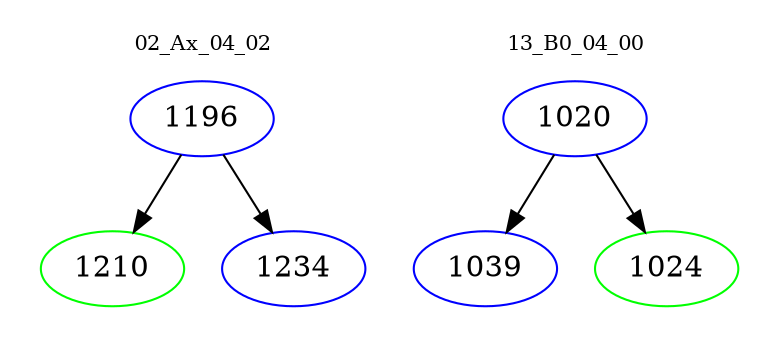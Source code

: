 digraph{
subgraph cluster_0 {
color = white
label = "02_Ax_04_02";
fontsize=10;
T0_1196 [label="1196", color="blue"]
T0_1196 -> T0_1210 [color="black"]
T0_1210 [label="1210", color="green"]
T0_1196 -> T0_1234 [color="black"]
T0_1234 [label="1234", color="blue"]
}
subgraph cluster_1 {
color = white
label = "13_B0_04_00";
fontsize=10;
T1_1020 [label="1020", color="blue"]
T1_1020 -> T1_1039 [color="black"]
T1_1039 [label="1039", color="blue"]
T1_1020 -> T1_1024 [color="black"]
T1_1024 [label="1024", color="green"]
}
}
